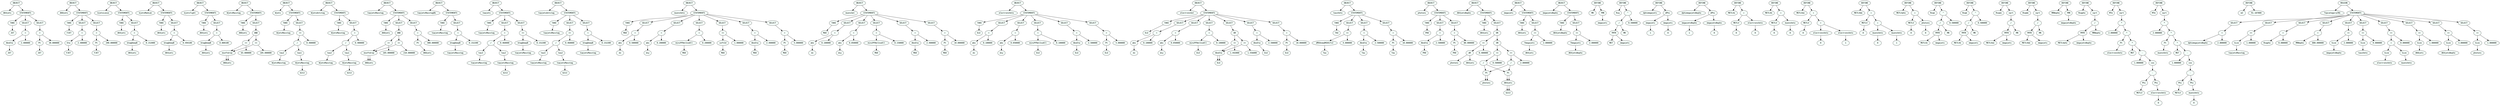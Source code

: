 digraph print {
 ordering = "out"20664 [label="OBJECT", fontname="monospace", style=filled, fillcolor=mintcream];
 20630 [label="AK4jets", fontname="monospace", style=filled, fillcolor=mintcream];
 20664->20630
20665 [label="STATEMENTS", fontname="monospace", style=filled, fillcolor=mintcream];
 20664->20665
20634 [label="TAKE", fontname="monospace", style=filled, fillcolor=mintcream];
 20665->20634
20632 [label="JET", fontname="monospace", style=filled, fillcolor=mintcream];
 20634->20632
20662 [label="SELECT", fontname="monospace", style=filled, fillcolor=mintcream];
 20665->20662
20654 [label="AbsEta", fontname="monospace", style=filled, fillcolor=mintcream];
 20660->20654
20652 [label="JET", fontname="monospace", style=filled, fillcolor=mintcream];
 20654->20652
20660 [label="<", fontname="monospace", style=filled, fillcolor=mintcream];
 20658 [label="2.400000", fontname="monospace", style=filled, fillcolor=mintcream];
 20660->20658
20662->20660
20648 [label="SELECT", fontname="monospace", style=filled, fillcolor=mintcream];
 20665->20648
20640 [label="Pt", fontname="monospace", style=filled, fillcolor=mintcream];
 20646->20640
20638 [label="JET", fontname="monospace", style=filled, fillcolor=mintcream];
 20640->20638
20646 [label=">", fontname="monospace", style=filled, fillcolor=mintcream];
 20644 [label="30.000000", fontname="monospace", style=filled, fillcolor=mintcream];
 20646->20644
20648->20646
ordering = "out"20700 [label="OBJECT", fontname="monospace", style=filled, fillcolor=mintcream];
 20666 [label="AK8jets", fontname="monospace", style=filled, fillcolor=mintcream];
 20700->20666
20701 [label="STATEMENTS", fontname="monospace", style=filled, fillcolor=mintcream];
 20700->20701
20670 [label="TAKE", fontname="monospace", style=filled, fillcolor=mintcream];
 20701->20670
20668 [label="FJET", fontname="monospace", style=filled, fillcolor=mintcream];
 20670->20668
20698 [label="SELECT", fontname="monospace", style=filled, fillcolor=mintcream];
 20701->20698
20690 [label="Eta", fontname="monospace", style=filled, fillcolor=mintcream];
 20696->20690
20688 [label="FJET", fontname="monospace", style=filled, fillcolor=mintcream];
 20690->20688
20696 [label="<", fontname="monospace", style=filled, fillcolor=mintcream];
 20694 [label="2.400000", fontname="monospace", style=filled, fillcolor=mintcream];
 20696->20694
20698->20696
20684 [label="SELECT", fontname="monospace", style=filled, fillcolor=mintcream];
 20701->20684
20676 [label="Pt", fontname="monospace", style=filled, fillcolor=mintcream];
 20682->20676
20674 [label="FJET", fontname="monospace", style=filled, fillcolor=mintcream];
 20676->20674
20682 [label=">", fontname="monospace", style=filled, fillcolor=mintcream];
 20680 [label="200.000000", fontname="monospace", style=filled, fillcolor=mintcream];
 20682->20680
20684->20682
ordering = "out"20722 [label="OBJECT", fontname="monospace", style=filled, fillcolor=mintcream];
 20702 [label="bjetsLoose", fontname="monospace", style=filled, fillcolor=mintcream];
 20722->20702
20723 [label="STATEMENTS", fontname="monospace", style=filled, fillcolor=mintcream];
 20722->20723
20706 [label="TAKE", fontname="monospace", style=filled, fillcolor=mintcream];
 20723->20706
20704 [label="AK4jets", fontname="monospace", style=filled, fillcolor=mintcream];
 20706->20704
20720 [label="SELECT", fontname="monospace", style=filled, fillcolor=mintcream];
 20723->20720
20712 [label="btagDeepB", fontname="monospace", style=filled, fillcolor=mintcream];
 20718->20712
20710 [label="AK4jets", fontname="monospace", style=filled, fillcolor=mintcream];
 20712->20710
20718 [label=">", fontname="monospace", style=filled, fillcolor=mintcream];
 20716 [label="0.152000", fontname="monospace", style=filled, fillcolor=mintcream];
 20718->20716
20720->20718
ordering = "out"20744 [label="OBJECT", fontname="monospace", style=filled, fillcolor=mintcream];
 20724 [label="bjetsMedium", fontname="monospace", style=filled, fillcolor=mintcream];
 20744->20724
20745 [label="STATEMENTS", fontname="monospace", style=filled, fillcolor=mintcream];
 20744->20745
20728 [label="TAKE", fontname="monospace", style=filled, fillcolor=mintcream];
 20745->20728
20726 [label="AK4jets", fontname="monospace", style=filled, fillcolor=mintcream];
 20728->20726
20742 [label="SELECT", fontname="monospace", style=filled, fillcolor=mintcream];
 20745->20742
20734 [label="btagDeepB", fontname="monospace", style=filled, fillcolor=mintcream];
 20740->20734
20732 [label="AK4jets", fontname="monospace", style=filled, fillcolor=mintcream];
 20734->20732
20740 [label=">", fontname="monospace", style=filled, fillcolor=mintcream];
 20738 [label="0.494100", fontname="monospace", style=filled, fillcolor=mintcream];
 20740->20738
20742->20740
ordering = "out"20766 [label="OBJECT", fontname="monospace", style=filled, fillcolor=mintcream];
 20746 [label="bjetsTight", fontname="monospace", style=filled, fillcolor=mintcream];
 20766->20746
20767 [label="STATEMENTS", fontname="monospace", style=filled, fillcolor=mintcream];
 20766->20767
20750 [label="TAKE", fontname="monospace", style=filled, fillcolor=mintcream];
 20767->20750
20748 [label="AK4jets", fontname="monospace", style=filled, fillcolor=mintcream];
 20750->20748
20764 [label="SELECT", fontname="monospace", style=filled, fillcolor=mintcream];
 20767->20764
20756 [label="btagDeepB", fontname="monospace", style=filled, fillcolor=mintcream];
 20762->20756
20754 [label="AK4jets", fontname="monospace", style=filled, fillcolor=mintcream];
 20756->20754
20762 [label=">", fontname="monospace", style=filled, fillcolor=mintcream];
 20760 [label="0.800100", fontname="monospace", style=filled, fillcolor=mintcream];
 20762->20760
20764->20762
ordering = "out"20796 [label="OBJECT", fontname="monospace", style=filled, fillcolor=mintcream];
 20768 [label="WjetsMasstag", fontname="monospace", style=filled, fillcolor=mintcream];
 20796->20768
20797 [label="STATEMENTS", fontname="monospace", style=filled, fillcolor=mintcream];
 20796->20797
20772 [label="TAKE", fontname="monospace", style=filled, fillcolor=mintcream];
 20797->20772
20770 [label="AK8jets", fontname="monospace", style=filled, fillcolor=mintcream];
 20772->20770
20794 [label="SELECT", fontname="monospace", style=filled, fillcolor=mintcream];
 20797->20794
20778 [label="msoftdrop", fontname="monospace", style=filled, fillcolor=mintcream];
 20788->20778
20776 [label="AK8jets", fontname="monospace", style=filled, fillcolor=mintcream];
 20778->20776
20788 [label=">=", fontname="monospace", style=filled, fillcolor=mintcream];
 20782 [label="65.000000", fontname="monospace", style=filled, fillcolor=mintcream];
 20788->20782
20792->20788
20792 [label="AND", fontname="monospace", style=filled, fillcolor=mintcream];
 20778 [label="msoftdrop", fontname="monospace", style=filled, fillcolor=mintcream];
 20790->20778
20776 [label="AK8jets", fontname="monospace", style=filled, fillcolor=mintcream];
 20778->20776
20790 [label="<=", fontname="monospace", style=filled, fillcolor=mintcream];
 20784 [label="105.000000", fontname="monospace", style=filled, fillcolor=mintcream];
 20790->20784
20792->20790
20794->20792
ordering = "out"20828 [label="OBJECT", fontname="monospace", style=filled, fillcolor=mintcream];
 20798 [label="Wjets", fontname="monospace", style=filled, fillcolor=mintcream];
 20828->20798
20829 [label="STATEMENTS", fontname="monospace", style=filled, fillcolor=mintcream];
 20828->20829
20802 [label="TAKE", fontname="monospace", style=filled, fillcolor=mintcream];
 20829->20802
20800 [label="WjetsMasstag", fontname="monospace", style=filled, fillcolor=mintcream];
 20802->20800
20826 [label="SELECT", fontname="monospace", style=filled, fillcolor=mintcream];
 20829->20826
20808 [label="tau2", fontname="monospace", style=filled, fillcolor=mintcream];
 20820->20808
20806 [label="WjetsMasstag", fontname="monospace", style=filled, fillcolor=mintcream];
 20808->20806
20820 [label="/", fontname="monospace", style=filled, fillcolor=mintcream];
 20816 [label="tau1", fontname="monospace", style=filled, fillcolor=mintcream];
 20820->20816
20814 [label="WjetsMasstag", fontname="monospace", style=filled, fillcolor=mintcream];
 20816->20814
20815 [label="6213", fontname="monospace", style=filled, fillcolor=mintcream];
 20814->20815
20824->20820
20824 [label="<=", fontname="monospace", style=filled, fillcolor=mintcream];
 20822 [label="0.400000", fontname="monospace", style=filled, fillcolor=mintcream];
 20824->20822
20826->20824
ordering = "out"20860 [label="OBJECT", fontname="monospace", style=filled, fillcolor=mintcream];
 20830 [label="WjetsAntitag", fontname="monospace", style=filled, fillcolor=mintcream];
 20860->20830
20861 [label="STATEMENTS", fontname="monospace", style=filled, fillcolor=mintcream];
 20860->20861
20834 [label="TAKE", fontname="monospace", style=filled, fillcolor=mintcream];
 20861->20834
20832 [label="WjetsMasstag", fontname="monospace", style=filled, fillcolor=mintcream];
 20834->20832
20858 [label="SELECT", fontname="monospace", style=filled, fillcolor=mintcream];
 20861->20858
20840 [label="tau2", fontname="monospace", style=filled, fillcolor=mintcream];
 20852->20840
20838 [label="WjetsMasstag", fontname="monospace", style=filled, fillcolor=mintcream];
 20840->20838
20852 [label="/", fontname="monospace", style=filled, fillcolor=mintcream];
 20848 [label="tau1", fontname="monospace", style=filled, fillcolor=mintcream];
 20852->20848
20846 [label="WjetsMasstag", fontname="monospace", style=filled, fillcolor=mintcream];
 20848->20846
20847 [label="6213", fontname="monospace", style=filled, fillcolor=mintcream];
 20846->20847
20856->20852
20856 [label=">", fontname="monospace", style=filled, fillcolor=mintcream];
 20854 [label="0.400000", fontname="monospace", style=filled, fillcolor=mintcream];
 20856->20854
20858->20856
ordering = "out"20904 [label="OBJECT", fontname="monospace", style=filled, fillcolor=mintcream];
 20862 [label="topjetsMasstag", fontname="monospace", style=filled, fillcolor=mintcream];
 20904->20862
20905 [label="STATEMENTS", fontname="monospace", style=filled, fillcolor=mintcream];
 20904->20905
20866 [label="TAKE", fontname="monospace", style=filled, fillcolor=mintcream];
 20905->20866
20864 [label="AK8jets", fontname="monospace", style=filled, fillcolor=mintcream];
 20866->20864
20902 [label="SELECT", fontname="monospace", style=filled, fillcolor=mintcream];
 20905->20902
20886 [label="msoftdrop", fontname="monospace", style=filled, fillcolor=mintcream];
 20896->20886
20884 [label="AK8jets", fontname="monospace", style=filled, fillcolor=mintcream];
 20886->20884
20896 [label=">=", fontname="monospace", style=filled, fillcolor=mintcream];
 20890 [label="105.000000", fontname="monospace", style=filled, fillcolor=mintcream];
 20896->20890
20900->20896
20900 [label="AND", fontname="monospace", style=filled, fillcolor=mintcream];
 20886 [label="msoftdrop", fontname="monospace", style=filled, fillcolor=mintcream];
 20898->20886
20884 [label="AK8jets", fontname="monospace", style=filled, fillcolor=mintcream];
 20886->20884
20898 [label="<=", fontname="monospace", style=filled, fillcolor=mintcream];
 20892 [label="210.000000", fontname="monospace", style=filled, fillcolor=mintcream];
 20898->20892
20900->20898
20902->20900
20880 [label="SELECT", fontname="monospace", style=filled, fillcolor=mintcream];
 20905->20880
20872 [label="Pt", fontname="monospace", style=filled, fillcolor=mintcream];
 20878->20872
20870 [label="AK8jets", fontname="monospace", style=filled, fillcolor=mintcream];
 20872->20870
20878 [label=">", fontname="monospace", style=filled, fillcolor=mintcream];
 20876 [label="400.000000", fontname="monospace", style=filled, fillcolor=mintcream];
 20878->20876
20880->20878
ordering = "out"20926 [label="OBJECT", fontname="monospace", style=filled, fillcolor=mintcream];
 20906 [label="topjetsMasstag0b", fontname="monospace", style=filled, fillcolor=mintcream];
 20926->20906
20927 [label="STATEMENTS", fontname="monospace", style=filled, fillcolor=mintcream];
 20926->20927
20910 [label="TAKE", fontname="monospace", style=filled, fillcolor=mintcream];
 20927->20910
20908 [label="topjetsMasstag", fontname="monospace", style=filled, fillcolor=mintcream];
 20910->20908
20924 [label="SELECT", fontname="monospace", style=filled, fillcolor=mintcream];
 20927->20924
20916 [label="btagDeepB", fontname="monospace", style=filled, fillcolor=mintcream];
 20922->20916
20914 [label="topjetsMasstag", fontname="monospace", style=filled, fillcolor=mintcream];
 20916->20914
20922 [label="<", fontname="monospace", style=filled, fillcolor=mintcream];
 20920 [label="0.152200", fontname="monospace", style=filled, fillcolor=mintcream];
 20922->20920
20924->20922
ordering = "out"20972 [label="OBJECT", fontname="monospace", style=filled, fillcolor=mintcream];
 20928 [label="topjets", fontname="monospace", style=filled, fillcolor=mintcream];
 20972->20928
20973 [label="STATEMENTS", fontname="monospace", style=filled, fillcolor=mintcream];
 20972->20973
20932 [label="TAKE", fontname="monospace", style=filled, fillcolor=mintcream];
 20973->20932
20930 [label="topjetsMasstag", fontname="monospace", style=filled, fillcolor=mintcream];
 20932->20930
20970 [label="SELECT", fontname="monospace", style=filled, fillcolor=mintcream];
 20973->20970
20952 [label="tau3", fontname="monospace", style=filled, fillcolor=mintcream];
 20964->20952
20950 [label="topjetsMasstag", fontname="monospace", style=filled, fillcolor=mintcream];
 20952->20950
20964 [label="/", fontname="monospace", style=filled, fillcolor=mintcream];
 20960 [label="tau2", fontname="monospace", style=filled, fillcolor=mintcream];
 20964->20960
20958 [label="topjetsMasstag", fontname="monospace", style=filled, fillcolor=mintcream];
 20960->20958
20959 [label="6213", fontname="monospace", style=filled, fillcolor=mintcream];
 20958->20959
20968->20964
20968 [label="<", fontname="monospace", style=filled, fillcolor=mintcream];
 20966 [label="0.460000", fontname="monospace", style=filled, fillcolor=mintcream];
 20968->20966
20970->20968
20946 [label="SELECT", fontname="monospace", style=filled, fillcolor=mintcream];
 20973->20946
20938 [label="btagDeepB", fontname="monospace", style=filled, fillcolor=mintcream];
 20944->20938
20936 [label="topjetsMasstag", fontname="monospace", style=filled, fillcolor=mintcream];
 20938->20936
20944 [label=">=", fontname="monospace", style=filled, fillcolor=mintcream];
 20942 [label="0.152200", fontname="monospace", style=filled, fillcolor=mintcream];
 20944->20942
20946->20944
ordering = "out"21018 [label="OBJECT", fontname="monospace", style=filled, fillcolor=mintcream];
 20974 [label="topjetsAntitag", fontname="monospace", style=filled, fillcolor=mintcream];
 21018->20974
21019 [label="STATEMENTS", fontname="monospace", style=filled, fillcolor=mintcream];
 21018->21019
20978 [label="TAKE", fontname="monospace", style=filled, fillcolor=mintcream];
 21019->20978
20976 [label="topjetsMasstag", fontname="monospace", style=filled, fillcolor=mintcream];
 20978->20976
21016 [label="SELECT", fontname="monospace", style=filled, fillcolor=mintcream];
 21019->21016
20998 [label="tau3", fontname="monospace", style=filled, fillcolor=mintcream];
 21010->20998
20996 [label="topjetsMasstag", fontname="monospace", style=filled, fillcolor=mintcream];
 20998->20996
21010 [label="/", fontname="monospace", style=filled, fillcolor=mintcream];
 21006 [label="tau2", fontname="monospace", style=filled, fillcolor=mintcream];
 21010->21006
21004 [label="topjetsMasstag", fontname="monospace", style=filled, fillcolor=mintcream];
 21006->21004
21005 [label="6213", fontname="monospace", style=filled, fillcolor=mintcream];
 21004->21005
21014->21010
21014 [label=">=", fontname="monospace", style=filled, fillcolor=mintcream];
 21012 [label="0.460000", fontname="monospace", style=filled, fillcolor=mintcream];
 21014->21012
21016->21014
20992 [label="SELECT", fontname="monospace", style=filled, fillcolor=mintcream];
 21019->20992
20984 [label="btagDeepB", fontname="monospace", style=filled, fillcolor=mintcream];
 20990->20984
20982 [label="topjetsMasstag", fontname="monospace", style=filled, fillcolor=mintcream];
 20984->20982
20990 [label="<", fontname="monospace", style=filled, fillcolor=mintcream];
 20988 [label="0.152200", fontname="monospace", style=filled, fillcolor=mintcream];
 20990->20988
20992->20990
ordering = "out"21118 [label="OBJECT", fontname="monospace", style=filled, fillcolor=mintcream];
 21020 [label="muonsVeto", fontname="monospace", style=filled, fillcolor=mintcream];
 21118->21020
21119 [label="STATEMENTS", fontname="monospace", style=filled, fillcolor=mintcream];
 21118->21119
21024 [label="TAKE", fontname="monospace", style=filled, fillcolor=mintcream];
 21119->21024
21022 [label="MUO", fontname="monospace", style=filled, fillcolor=mintcream];
 21024->21022
21116 [label="SELECT", fontname="monospace", style=filled, fillcolor=mintcream];
 21119->21116
21100 [label="abs", fontname="monospace", style=filled, fillcolor=mintcream];
 21114->21100
21108 [label="dz", fontname="monospace", style=filled, fillcolor=mintcream];
 21100->21108
21114 [label="<", fontname="monospace", style=filled, fillcolor=mintcream];
 21112 [label="0.500000", fontname="monospace", style=filled, fillcolor=mintcream];
 21114->21112
21116->21114
21098 [label="SELECT", fontname="monospace", style=filled, fillcolor=mintcream];
 21119->21098
21082 [label="abs", fontname="monospace", style=filled, fillcolor=mintcream];
 21096->21082
21090 [label="dxy", fontname="monospace", style=filled, fillcolor=mintcream];
 21082->21090
21096 [label="<", fontname="monospace", style=filled, fillcolor=mintcream];
 21094 [label="0.200000", fontname="monospace", style=filled, fillcolor=mintcream];
 21096->21094
21098->21096
21080 [label="SELECT", fontname="monospace", style=filled, fillcolor=mintcream];
 21119->21080
21072 [label="miniPFRelIsoAll", fontname="monospace", style=filled, fillcolor=mintcream];
 21078->21072
21070 [label="MUO", fontname="monospace", style=filled, fillcolor=mintcream];
 21072->21070
21078 [label="<", fontname="monospace", style=filled, fillcolor=mintcream];
 21076 [label="0.200000", fontname="monospace", style=filled, fillcolor=mintcream];
 21078->21076
21080->21078
21066 [label="SELECT", fontname="monospace", style=filled, fillcolor=mintcream];
 21119->21066
21058 [label="softId", fontname="monospace", style=filled, fillcolor=mintcream];
 21064->21058
21056 [label="MUO", fontname="monospace", style=filled, fillcolor=mintcream];
 21058->21056
21064 [label="==", fontname="monospace", style=filled, fillcolor=mintcream];
 21062 [label="1.000000", fontname="monospace", style=filled, fillcolor=mintcream];
 21064->21062
21066->21064
21052 [label="SELECT", fontname="monospace", style=filled, fillcolor=mintcream];
 21119->21052
21044 [label="AbsEta", fontname="monospace", style=filled, fillcolor=mintcream];
 21050->21044
21042 [label="MUO", fontname="monospace", style=filled, fillcolor=mintcream];
 21044->21042
21050 [label="<", fontname="monospace", style=filled, fillcolor=mintcream];
 21048 [label="2.400000", fontname="monospace", style=filled, fillcolor=mintcream];
 21050->21048
21052->21050
21038 [label="SELECT", fontname="monospace", style=filled, fillcolor=mintcream];
 21119->21038
21030 [label="Pt", fontname="monospace", style=filled, fillcolor=mintcream];
 21036->21030
21028 [label="MUO", fontname="monospace", style=filled, fillcolor=mintcream];
 21030->21028
21036 [label=">", fontname="monospace", style=filled, fillcolor=mintcream];
 21034 [label="5.000000", fontname="monospace", style=filled, fillcolor=mintcream];
 21036->21034
21038->21036
ordering = "out"21204 [label="OBJECT", fontname="monospace", style=filled, fillcolor=mintcream];
 21120 [label="muonsSel", fontname="monospace", style=filled, fillcolor=mintcream];
 21204->21120
21205 [label="STATEMENTS", fontname="monospace", style=filled, fillcolor=mintcream];
 21204->21205
21124 [label="TAKE", fontname="monospace", style=filled, fillcolor=mintcream];
 21205->21124
21122 [label="MUO", fontname="monospace", style=filled, fillcolor=mintcream];
 21124->21122
21202 [label="SELECT", fontname="monospace", style=filled, fillcolor=mintcream];
 21205->21202
21186 [label="abs", fontname="monospace", style=filled, fillcolor=mintcream];
 21200->21186
21194 [label="dz", fontname="monospace", style=filled, fillcolor=mintcream];
 21186->21194
21200 [label="<", fontname="monospace", style=filled, fillcolor=mintcream];
 21198 [label="0.100000", fontname="monospace", style=filled, fillcolor=mintcream];
 21200->21198
21202->21200
21184 [label="SELECT", fontname="monospace", style=filled, fillcolor=mintcream];
 21205->21184
21168 [label="abs", fontname="monospace", style=filled, fillcolor=mintcream];
 21182->21168
21176 [label="dxy", fontname="monospace", style=filled, fillcolor=mintcream];
 21168->21176
21182 [label="<", fontname="monospace", style=filled, fillcolor=mintcream];
 21180 [label="0.050000", fontname="monospace", style=filled, fillcolor=mintcream];
 21182->21180
21184->21182
21166 [label="SELECT", fontname="monospace", style=filled, fillcolor=mintcream];
 21205->21166
21158 [label="miniPFRelIsoAll", fontname="monospace", style=filled, fillcolor=mintcream];
 21164->21158
21156 [label="MUO", fontname="monospace", style=filled, fillcolor=mintcream];
 21158->21156
21164 [label="<", fontname="monospace", style=filled, fillcolor=mintcream];
 21162 [label="0.150000", fontname="monospace", style=filled, fillcolor=mintcream];
 21164->21162
21166->21164
21152 [label="SELECT", fontname="monospace", style=filled, fillcolor=mintcream];
 21205->21152
21144 [label="AbsEta", fontname="monospace", style=filled, fillcolor=mintcream];
 21150->21144
21142 [label="MUO", fontname="monospace", style=filled, fillcolor=mintcream];
 21144->21142
21150 [label="<", fontname="monospace", style=filled, fillcolor=mintcream];
 21148 [label="2.400000", fontname="monospace", style=filled, fillcolor=mintcream];
 21150->21148
21152->21150
21138 [label="SELECT", fontname="monospace", style=filled, fillcolor=mintcream];
 21205->21138
21130 [label="Pt", fontname="monospace", style=filled, fillcolor=mintcream];
 21136->21130
21128 [label="MUO", fontname="monospace", style=filled, fillcolor=mintcream];
 21130->21128
21136 [label=">", fontname="monospace", style=filled, fillcolor=mintcream];
 21134 [label="10.000000", fontname="monospace", style=filled, fillcolor=mintcream];
 21136->21134
21138->21136
ordering = "out"21290 [label="OBJECT", fontname="monospace", style=filled, fillcolor=mintcream];
 21206 [label="electronsVeto", fontname="monospace", style=filled, fillcolor=mintcream];
 21290->21206
21291 [label="STATEMENTS", fontname="monospace", style=filled, fillcolor=mintcream];
 21290->21291
21210 [label="TAKE", fontname="monospace", style=filled, fillcolor=mintcream];
 21291->21210
21208 [label="ELE", fontname="monospace", style=filled, fillcolor=mintcream];
 21210->21208
21288 [label="SELECT", fontname="monospace", style=filled, fillcolor=mintcream];
 21291->21288
21272 [label="abs", fontname="monospace", style=filled, fillcolor=mintcream];
 21286->21272
21280 [label="dz", fontname="monospace", style=filled, fillcolor=mintcream];
 21272->21280
21286 [label="<", fontname="monospace", style=filled, fillcolor=mintcream];
 21284 [label="0.100000", fontname="monospace", style=filled, fillcolor=mintcream];
 21286->21284
21288->21286
21270 [label="SELECT", fontname="monospace", style=filled, fillcolor=mintcream];
 21291->21270
21254 [label="abs", fontname="monospace", style=filled, fillcolor=mintcream];
 21268->21254
21262 [label="dxy", fontname="monospace", style=filled, fillcolor=mintcream];
 21254->21262
21268 [label="<", fontname="monospace", style=filled, fillcolor=mintcream];
 21266 [label="0.050000", fontname="monospace", style=filled, fillcolor=mintcream];
 21268->21266
21270->21268
21252 [label="SELECT", fontname="monospace", style=filled, fillcolor=mintcream];
 21291->21252
21244 [label="miniPFRelIsoAll", fontname="monospace", style=filled, fillcolor=mintcream];
 21250->21244
21242 [label="ELE", fontname="monospace", style=filled, fillcolor=mintcream];
 21244->21242
21250 [label="<", fontname="monospace", style=filled, fillcolor=mintcream];
 21248 [label="0.100000", fontname="monospace", style=filled, fillcolor=mintcream];
 21250->21248
21252->21250
21238 [label="SELECT", fontname="monospace", style=filled, fillcolor=mintcream];
 21291->21238
21230 [label="AbsEta", fontname="monospace", style=filled, fillcolor=mintcream];
 21236->21230
21228 [label="ELE", fontname="monospace", style=filled, fillcolor=mintcream];
 21230->21228
21236 [label="<", fontname="monospace", style=filled, fillcolor=mintcream];
 21234 [label="2.500000", fontname="monospace", style=filled, fillcolor=mintcream];
 21236->21234
21238->21236
21224 [label="SELECT", fontname="monospace", style=filled, fillcolor=mintcream];
 21291->21224
21216 [label="Pt", fontname="monospace", style=filled, fillcolor=mintcream];
 21222->21216
21214 [label="ELE", fontname="monospace", style=filled, fillcolor=mintcream];
 21216->21214
21222 [label=">", fontname="monospace", style=filled, fillcolor=mintcream];
 21220 [label="5.000000", fontname="monospace", style=filled, fillcolor=mintcream];
 21222->21220
21224->21222
ordering = "out"21398 [label="OBJECT", fontname="monospace", style=filled, fillcolor=mintcream];
 21292 [label="electronsSel", fontname="monospace", style=filled, fillcolor=mintcream];
 21398->21292
21399 [label="STATEMENTS", fontname="monospace", style=filled, fillcolor=mintcream];
 21398->21399
21296 [label="TAKE", fontname="monospace", style=filled, fillcolor=mintcream];
 21399->21296
21294 [label="ELE", fontname="monospace", style=filled, fillcolor=mintcream];
 21296->21294
21396 [label="SELECT", fontname="monospace", style=filled, fillcolor=mintcream];
 21399->21396
21380 [label="abs", fontname="monospace", style=filled, fillcolor=mintcream];
 21394->21380
21388 [label="dz", fontname="monospace", style=filled, fillcolor=mintcream];
 21380->21388
21394 [label="<", fontname="monospace", style=filled, fillcolor=mintcream];
 21392 [label="0.100000", fontname="monospace", style=filled, fillcolor=mintcream];
 21394->21392
21396->21394
21378 [label="SELECT", fontname="monospace", style=filled, fillcolor=mintcream];
 21399->21378
21362 [label="abs", fontname="monospace", style=filled, fillcolor=mintcream];
 21376->21362
21370 [label="dxy", fontname="monospace", style=filled, fillcolor=mintcream];
 21362->21370
21376 [label="<", fontname="monospace", style=filled, fillcolor=mintcream];
 21374 [label="0.050000", fontname="monospace", style=filled, fillcolor=mintcream];
 21376->21374
21378->21376
21360 [label="SELECT", fontname="monospace", style=filled, fillcolor=mintcream];
 21399->21360
21352 [label="miniPFRelIsoAll", fontname="monospace", style=filled, fillcolor=mintcream];
 21358->21352
21350 [label="ELE", fontname="monospace", style=filled, fillcolor=mintcream];
 21352->21350
21358 [label="<", fontname="monospace", style=filled, fillcolor=mintcream];
 21356 [label="0.100000", fontname="monospace", style=filled, fillcolor=mintcream];
 21358->21356
21360->21358
21346 [label="SELECT", fontname="monospace", style=filled, fillcolor=mintcream];
 21399->21346
21330 [label="AbsEta", fontname="monospace", style=filled, fillcolor=mintcream];
 21340->21330
21328 [label="ELE", fontname="monospace", style=filled, fillcolor=mintcream];
 21330->21328
21340 [label="<=", fontname="monospace", style=filled, fillcolor=mintcream];
 21334 [label="1.442000", fontname="monospace", style=filled, fillcolor=mintcream];
 21340->21334
21344->21340
21344 [label="OR", fontname="monospace", style=filled, fillcolor=mintcream];
 21330 [label="AbsEta", fontname="monospace", style=filled, fillcolor=mintcream];
 21342->21330
21328 [label="ELE", fontname="monospace", style=filled, fillcolor=mintcream];
 21330->21328
21342 [label=">=", fontname="monospace", style=filled, fillcolor=mintcream];
 21336 [label="1.556000", fontname="monospace", style=filled, fillcolor=mintcream];
 21342->21336
21344->21342
21346->21344
21324 [label="SELECT", fontname="monospace", style=filled, fillcolor=mintcream];
 21399->21324
21316 [label="AbsEta", fontname="monospace", style=filled, fillcolor=mintcream];
 21322->21316
21314 [label="ELE", fontname="monospace", style=filled, fillcolor=mintcream];
 21316->21314
21322 [label="<", fontname="monospace", style=filled, fillcolor=mintcream];
 21320 [label="2.500000", fontname="monospace", style=filled, fillcolor=mintcream];
 21322->21320
21324->21322
21310 [label="SELECT", fontname="monospace", style=filled, fillcolor=mintcream];
 21399->21310
21302 [label="Pt", fontname="monospace", style=filled, fillcolor=mintcream];
 21308->21302
21300 [label="ELE", fontname="monospace", style=filled, fillcolor=mintcream];
 21302->21300
21308 [label=">", fontname="monospace", style=filled, fillcolor=mintcream];
 21306 [label="10.000000", fontname="monospace", style=filled, fillcolor=mintcream];
 21308->21306
21310->21308
ordering = "out"21448 [label="OBJECT", fontname="monospace", style=filled, fillcolor=mintcream];
 21400 [label="tausVeto", fontname="monospace", style=filled, fillcolor=mintcream];
 21448->21400
21449 [label="STATEMENTS", fontname="monospace", style=filled, fillcolor=mintcream];
 21448->21449
21404 [label="TAKE", fontname="monospace", style=filled, fillcolor=mintcream];
 21449->21404
21402 [label="TAU", fontname="monospace", style=filled, fillcolor=mintcream];
 21404->21402
21446 [label="SELECT", fontname="monospace", style=filled, fillcolor=mintcream];
 21449->21446
21438 [label="dMVAnewDM2017v2", fontname="monospace", style=filled, fillcolor=mintcream];
 21444->21438
21436 [label="Tau", fontname="monospace", style=filled, fillcolor=mintcream];
 21438->21436
21444 [label=">=", fontname="monospace", style=filled, fillcolor=mintcream];
 21442 [label="4.000000", fontname="monospace", style=filled, fillcolor=mintcream];
 21444->21442
21446->21444
21432 [label="SELECT", fontname="monospace", style=filled, fillcolor=mintcream];
 21449->21432
21424 [label="AbsEta", fontname="monospace", style=filled, fillcolor=mintcream];
 21430->21424
21422 [label="Tau", fontname="monospace", style=filled, fillcolor=mintcream];
 21424->21422
21430 [label="<", fontname="monospace", style=filled, fillcolor=mintcream];
 21428 [label="2.500000", fontname="monospace", style=filled, fillcolor=mintcream];
 21430->21428
21432->21430
21418 [label="SELECT", fontname="monospace", style=filled, fillcolor=mintcream];
 21449->21418
21410 [label="Pt", fontname="monospace", style=filled, fillcolor=mintcream];
 21416->21410
21408 [label="Tau", fontname="monospace", style=filled, fillcolor=mintcream];
 21410->21408
21416 [label=">", fontname="monospace", style=filled, fillcolor=mintcream];
 21414 [label="18.000000", fontname="monospace", style=filled, fillcolor=mintcream];
 21416->21414
21418->21416
ordering = "out"21484 [label="OBJECT", fontname="monospace", style=filled, fillcolor=mintcream];
 21450 [label="photons", fontname="monospace", style=filled, fillcolor=mintcream];
 21484->21450
21485 [label="STATEMENTS", fontname="monospace", style=filled, fillcolor=mintcream];
 21484->21485
21454 [label="TAKE", fontname="monospace", style=filled, fillcolor=mintcream];
 21485->21454
21452 [label="PHO", fontname="monospace", style=filled, fillcolor=mintcream];
 21454->21452
21482 [label="SELECT", fontname="monospace", style=filled, fillcolor=mintcream];
 21485->21482
21474 [label="AbsEta", fontname="monospace", style=filled, fillcolor=mintcream];
 21480->21474
21472 [label="PHO", fontname="monospace", style=filled, fillcolor=mintcream];
 21474->21472
21480 [label="<", fontname="monospace", style=filled, fillcolor=mintcream];
 21478 [label="2.500000", fontname="monospace", style=filled, fillcolor=mintcream];
 21480->21478
21482->21480
21468 [label="SELECT", fontname="monospace", style=filled, fillcolor=mintcream];
 21485->21468
21460 [label="Pt", fontname="monospace", style=filled, fillcolor=mintcream];
 21466->21460
21458 [label="PHO", fontname="monospace", style=filled, fillcolor=mintcream];
 21460->21458
21466 [label=">", fontname="monospace", style=filled, fillcolor=mintcream];
 21464 [label="80.000000", fontname="monospace", style=filled, fillcolor=mintcream];
 21466->21464
21468->21466
ordering = "out"21546 [label="OBJECT", fontname="monospace", style=filled, fillcolor=mintcream];
 21486 [label="AK4jetsNopho", fontname="monospace", style=filled, fillcolor=mintcream];
 21546->21486
21547 [label="STATEMENTS", fontname="monospace", style=filled, fillcolor=mintcream];
 21546->21547
21490 [label="TAKE", fontname="monospace", style=filled, fillcolor=mintcream];
 21547->21490
21488 [label="AK4jets", fontname="monospace", style=filled, fillcolor=mintcream];
 21490->21488
21544 [label="SELECT", fontname="monospace", style=filled, fillcolor=mintcream];
 21547->21544
21492 [label="dR", fontname="monospace", style=filled, fillcolor=mintcream];
 21506->21492
21500 [label="photons", fontname="monospace", style=filled, fillcolor=mintcream];
 21492->21500
21496 [label="AK4jets", fontname="monospace", style=filled, fillcolor=mintcream];
 21492->21496
21506 [label=">=", fontname="monospace", style=filled, fillcolor=mintcream];
 21504 [label="0.400000", fontname="monospace", style=filled, fillcolor=mintcream];
 21506->21504
21542->21506
21542 [label="OR", fontname="monospace", style=filled, fillcolor=mintcream];
 21512 [label="Pt", fontname="monospace", style=filled, fillcolor=mintcream];
 21530->21512
21510 [label="photons", fontname="monospace", style=filled, fillcolor=mintcream];
 21512->21510
21530 [label="/", fontname="monospace", style=filled, fillcolor=mintcream];
 21520 [label="Pt", fontname="monospace", style=filled, fillcolor=mintcream];
 21530->21520
21518 [label="AK4jets", fontname="monospace", style=filled, fillcolor=mintcream];
 21520->21518
21519 [label="6213", fontname="monospace", style=filled, fillcolor=mintcream];
 21518->21519
21536->21530
21536 [label="<=", fontname="monospace", style=filled, fillcolor=mintcream];
 21526 [label="0.500000", fontname="monospace", style=filled, fillcolor=mintcream];
 21536->21526
21540->21536
21540 [label="OR", fontname="monospace", style=filled, fillcolor=mintcream];
 21512 [label="Pt", fontname="monospace", style=filled, fillcolor=mintcream];
 21524->21512
21510 [label="photons", fontname="monospace", style=filled, fillcolor=mintcream];
 21512->21510
21524 [label="/", fontname="monospace", style=filled, fillcolor=mintcream];
 21520 [label="Pt", fontname="monospace", style=filled, fillcolor=mintcream];
 21524->21520
21518 [label="AK4jets", fontname="monospace", style=filled, fillcolor=mintcream];
 21520->21518
21519 [label="6213", fontname="monospace", style=filled, fillcolor=mintcream];
 21518->21519
21538->21524
21538 [label=">=", fontname="monospace", style=filled, fillcolor=mintcream];
 21528 [label="2.000000", fontname="monospace", style=filled, fillcolor=mintcream];
 21538->21528
21540->21538
21542->21540
21544->21542
ordering = "out"21566 [label="OBJECT", fontname="monospace", style=filled, fillcolor=mintcream];
 21548 [label="megajets", fontname="monospace", style=filled, fillcolor=mintcream];
 21566->21548
21567 [label="STATEMENTS", fontname="monospace", style=filled, fillcolor=mintcream];
 21566->21567
21552 [label="TAKE", fontname="monospace", style=filled, fillcolor=mintcream];
 21567->21552
21550 [label="AK4jets", fontname="monospace", style=filled, fillcolor=mintcream];
 21552->21550
21564 [label="SELECT", fontname="monospace", style=filled, fillcolor=mintcream];
 21567->21564
21554 [label="fmegajets", fontname="monospace", style=filled, fillcolor=mintcream];
 21562->21554
21556 [label="AK4jets", fontname="monospace", style=filled, fillcolor=mintcream];
 21554->21556
21562 [label="==", fontname="monospace", style=filled, fillcolor=mintcream];
 21560 [label="2.000000", fontname="monospace", style=filled, fillcolor=mintcream];
 21562->21560
21564->21562
ordering = "out"21586 [label="OBJECT", fontname="monospace", style=filled, fillcolor=mintcream];
 21568 [label="megajetsNopho", fontname="monospace", style=filled, fillcolor=mintcream];
 21586->21568
21587 [label="STATEMENTS", fontname="monospace", style=filled, fillcolor=mintcream];
 21586->21587
21572 [label="TAKE", fontname="monospace", style=filled, fillcolor=mintcream];
 21587->21572
21570 [label="AK4jetsNopho", fontname="monospace", style=filled, fillcolor=mintcream];
 21572->21570
21584 [label="SELECT", fontname="monospace", style=filled, fillcolor=mintcream];
 21587->21584
21574 [label="fmegajets", fontname="monospace", style=filled, fillcolor=mintcream];
 21582->21574
21576 [label="AK4jetsNopho", fontname="monospace", style=filled, fillcolor=mintcream];
 21574->21576
21582 [label="==", fontname="monospace", style=filled, fillcolor=mintcream];
 21580 [label="2.000000", fontname="monospace", style=filled, fillcolor=mintcream];
 21582->21580
21584->21582
ordering = "out"21596 [label="DEFINE", fontname="monospace", style=filled, fillcolor=mintcream];
 21588 [label="MR", fontname="monospace", style=filled, fillcolor=mintcream];
 21596->21588
21590 [label="fMR", fontname="monospace", style=filled, fillcolor=mintcream];
 21596->21590
21592 [label="megajets", fontname="monospace", style=filled, fillcolor=mintcream];
 21590->21592
ordering = "out"21616 [label="DEFINE", fontname="monospace", style=filled, fillcolor=mintcream];
 21598 [label="Rsq", fontname="monospace", style=filled, fillcolor=mintcream];
 21616->21598
21600 [label="fMTR", fontname="monospace", style=filled, fillcolor=mintcream];
 21610->21600
21604 [label="MET", fontname="monospace", style=filled, fillcolor=mintcream];
 21600->21604
21602 [label="megajets", fontname="monospace", style=filled, fillcolor=mintcream];
 21600->21602
21610 [label="/", fontname="monospace", style=filled, fillcolor=mintcream];
 21608 [label="MR", fontname="monospace", style=filled, fillcolor=mintcream];
 21610->21608
21614->21610
21614 [label="^", fontname="monospace", style=filled, fillcolor=mintcream];
 21612 [label="0.500000", fontname="monospace", style=filled, fillcolor=mintcream];
 21614->21612
21616->21614
ordering = "out"21632 [label="DEFINE", fontname="monospace", style=filled, fillcolor=mintcream];
 21618 [label="dphimegajets", fontname="monospace", style=filled, fillcolor=mintcream];
 21632->21618
21620 [label="dPhi", fontname="monospace", style=filled, fillcolor=mintcream];
 21632->21620
21628 [label="megajets", fontname="monospace", style=filled, fillcolor=mintcream];
 21620->21628
21629 [label="1", fontname="monospace", style=filled, fillcolor=mintcream];
 21628->21629
21624 [label="megajets", fontname="monospace", style=filled, fillcolor=mintcream];
 21620->21624
21625 [label="0", fontname="monospace", style=filled, fillcolor=mintcream];
 21624->21625
ordering = "out"21648 [label="DEFINE", fontname="monospace", style=filled, fillcolor=mintcream];
 21634 [label="dphimegajetsNopho", fontname="monospace", style=filled, fillcolor=mintcream];
 21648->21634
21636 [label="dPhi", fontname="monospace", style=filled, fillcolor=mintcream];
 21648->21636
21644 [label="megajetsNopho", fontname="monospace", style=filled, fillcolor=mintcream];
 21636->21644
21645 [label="1", fontname="monospace", style=filled, fillcolor=mintcream];
 21644->21645
21640 [label="megajetsNopho", fontname="monospace", style=filled, fillcolor=mintcream];
 21636->21640
21641 [label="0", fontname="monospace", style=filled, fillcolor=mintcream];
 21640->21641
ordering = "out"21662 [label="DEFINE", fontname="monospace", style=filled, fillcolor=mintcream];
 21650 [label="METLVe", fontname="monospace", style=filled, fillcolor=mintcream];
 21662->21650
21654 [label="METLV", fontname="monospace", style=filled, fillcolor=mintcream];
 21660->21654
21655 [label="0", fontname="monospace", style=filled, fillcolor=mintcream];
 21654->21655
21660 [label="+", fontname="monospace", style=filled, fillcolor=mintcream];
 21658 [label="electronsVeto", fontname="monospace", style=filled, fillcolor=mintcream];
 21660->21658
21659 [label="0", fontname="monospace", style=filled, fillcolor=mintcream];
 21658->21659
21662->21660
ordering = "out"21676 [label="DEFINE", fontname="monospace", style=filled, fillcolor=mintcream];
 21664 [label="METLVm", fontname="monospace", style=filled, fillcolor=mintcream];
 21676->21664
21668 [label="METLV", fontname="monospace", style=filled, fillcolor=mintcream];
 21674->21668
21669 [label="0", fontname="monospace", style=filled, fillcolor=mintcream];
 21668->21669
21674 [label="+", fontname="monospace", style=filled, fillcolor=mintcream];
 21672 [label="muonsVeto", fontname="monospace", style=filled, fillcolor=mintcream];
 21674->21672
21673 [label="0", fontname="monospace", style=filled, fillcolor=mintcream];
 21672->21673
21676->21674
ordering = "out"21696 [label="DEFINE", fontname="monospace", style=filled, fillcolor=mintcream];
 21678 [label="METLVee", fontname="monospace", style=filled, fillcolor=mintcream];
 21696->21678
21682 [label="METLV", fontname="monospace", style=filled, fillcolor=mintcream];
 21694->21682
21683 [label="0", fontname="monospace", style=filled, fillcolor=mintcream];
 21682->21683
21694 [label="+", fontname="monospace", style=filled, fillcolor=mintcream];
 21686 [label="electronsVeto", fontname="monospace", style=filled, fillcolor=mintcream];
 21692->21686
21687 [label="0", fontname="monospace", style=filled, fillcolor=mintcream];
 21686->21687
21692 [label="+", fontname="monospace", style=filled, fillcolor=mintcream];
 21690 [label="electronsVeto", fontname="monospace", style=filled, fillcolor=mintcream];
 21692->21690
21691 [label="1", fontname="monospace", style=filled, fillcolor=mintcream];
 21690->21691
21694->21692
21696->21694
ordering = "out"21716 [label="DEFINE", fontname="monospace", style=filled, fillcolor=mintcream];
 21698 [label="METLVmm", fontname="monospace", style=filled, fillcolor=mintcream];
 21716->21698
21702 [label="METLV", fontname="monospace", style=filled, fillcolor=mintcream];
 21714->21702
21703 [label="0", fontname="monospace", style=filled, fillcolor=mintcream];
 21702->21703
21714 [label="+", fontname="monospace", style=filled, fillcolor=mintcream];
 21706 [label="muonsVeto", fontname="monospace", style=filled, fillcolor=mintcream];
 21712->21706
21707 [label="0", fontname="monospace", style=filled, fillcolor=mintcream];
 21706->21707
21712 [label="+", fontname="monospace", style=filled, fillcolor=mintcream];
 21710 [label="muonsVeto", fontname="monospace", style=filled, fillcolor=mintcream];
 21712->21710
21711 [label="1", fontname="monospace", style=filled, fillcolor=mintcream];
 21710->21711
21714->21712
21716->21714
ordering = "out"21730 [label="DEFINE", fontname="monospace", style=filled, fillcolor=mintcream];
 21718 [label="METLVpho", fontname="monospace", style=filled, fillcolor=mintcream];
 21730->21718
21722 [label="METLV", fontname="monospace", style=filled, fillcolor=mintcream];
 21728->21722
21723 [label="0", fontname="monospace", style=filled, fillcolor=mintcream];
 21722->21723
21728 [label="+", fontname="monospace", style=filled, fillcolor=mintcream];
 21726 [label="photons", fontname="monospace", style=filled, fillcolor=mintcream];
 21728->21726
21727 [label="0", fontname="monospace", style=filled, fillcolor=mintcream];
 21726->21727
21730->21728
ordering = "out"21750 [label="DEFINE", fontname="monospace", style=filled, fillcolor=mintcream];
 21732 [label="Rsqe", fontname="monospace", style=filled, fillcolor=mintcream];
 21750->21732
21734 [label="fMTR", fontname="monospace", style=filled, fillcolor=mintcream];
 21744->21734
21738 [label="METLVe", fontname="monospace", style=filled, fillcolor=mintcream];
 21734->21738
21736 [label="megajets", fontname="monospace", style=filled, fillcolor=mintcream];
 21734->21736
21744 [label="/", fontname="monospace", style=filled, fillcolor=mintcream];
 21742 [label="MR", fontname="monospace", style=filled, fillcolor=mintcream];
 21744->21742
21748->21744
21748 [label="^", fontname="monospace", style=filled, fillcolor=mintcream];
 21746 [label="0.500000", fontname="monospace", style=filled, fillcolor=mintcream];
 21748->21746
21750->21748
ordering = "out"21770 [label="DEFINE", fontname="monospace", style=filled, fillcolor=mintcream];
 21752 [label="Rsqm", fontname="monospace", style=filled, fillcolor=mintcream];
 21770->21752
21754 [label="fMTR", fontname="monospace", style=filled, fillcolor=mintcream];
 21764->21754
21758 [label="METLVm", fontname="monospace", style=filled, fillcolor=mintcream];
 21754->21758
21756 [label="megajets", fontname="monospace", style=filled, fillcolor=mintcream];
 21754->21756
21764 [label="/", fontname="monospace", style=filled, fillcolor=mintcream];
 21762 [label="MR", fontname="monospace", style=filled, fillcolor=mintcream];
 21764->21762
21768->21764
21768 [label="^", fontname="monospace", style=filled, fillcolor=mintcream];
 21766 [label="0.500000", fontname="monospace", style=filled, fillcolor=mintcream];
 21768->21766
21770->21768
ordering = "out"21790 [label="DEFINE", fontname="monospace", style=filled, fillcolor=mintcream];
 21772 [label="Rsqee", fontname="monospace", style=filled, fillcolor=mintcream];
 21790->21772
21774 [label="sqrt", fontname="monospace", style=filled, fillcolor=mintcream];
 21790->21774
21776 [label="fMTR", fontname="monospace", style=filled, fillcolor=mintcream];
 21786->21776
21780 [label="METLVee", fontname="monospace", style=filled, fillcolor=mintcream];
 21776->21780
21778 [label="megajets", fontname="monospace", style=filled, fillcolor=mintcream];
 21776->21778
21786 [label="/", fontname="monospace", style=filled, fillcolor=mintcream];
 21784 [label="MR", fontname="monospace", style=filled, fillcolor=mintcream];
 21786->21784
21774->21786
ordering = "out"21810 [label="DEFINE", fontname="monospace", style=filled, fillcolor=mintcream];
 21792 [label="Rsqmm", fontname="monospace", style=filled, fillcolor=mintcream];
 21810->21792
21794 [label="sqrt", fontname="monospace", style=filled, fillcolor=mintcream];
 21810->21794
21796 [label="fMTR", fontname="monospace", style=filled, fillcolor=mintcream];
 21806->21796
21800 [label="METLVmm", fontname="monospace", style=filled, fillcolor=mintcream];
 21796->21800
21798 [label="megajets", fontname="monospace", style=filled, fillcolor=mintcream];
 21796->21798
21806 [label="/", fontname="monospace", style=filled, fillcolor=mintcream];
 21804 [label="MR", fontname="monospace", style=filled, fillcolor=mintcream];
 21806->21804
21794->21806
ordering = "out"21820 [label="DEFINE", fontname="monospace", style=filled, fillcolor=mintcream];
 21812 [label="MRNopho", fontname="monospace", style=filled, fillcolor=mintcream];
 21820->21812
21814 [label="fMR", fontname="monospace", style=filled, fillcolor=mintcream];
 21820->21814
21816 [label="megajetsNopho", fontname="monospace", style=filled, fillcolor=mintcream];
 21814->21816
ordering = "out"21840 [label="DEFINE", fontname="monospace", style=filled, fillcolor=mintcream];
 21822 [label="Rsqpho", fontname="monospace", style=filled, fillcolor=mintcream];
 21840->21822
21824 [label="sqrt", fontname="monospace", style=filled, fillcolor=mintcream];
 21840->21824
21826 [label="fMTR", fontname="monospace", style=filled, fillcolor=mintcream];
 21836->21826
21830 [label="METLVpho", fontname="monospace", style=filled, fillcolor=mintcream];
 21826->21830
21828 [label="megajetsNopho", fontname="monospace", style=filled, fillcolor=mintcream];
 21826->21828
21836 [label="/", fontname="monospace", style=filled, fillcolor=mintcream];
 21834 [label="MRNopho", fontname="monospace", style=filled, fillcolor=mintcream];
 21836->21834
21824->21836
ordering = "out"21892 [label="DEFINE", fontname="monospace", style=filled, fillcolor=mintcream];
 21842 [label="MTe", fontname="monospace", style=filled, fillcolor=mintcream];
 21892->21842
21844 [label="sqrt", fontname="monospace", style=filled, fillcolor=mintcream];
 21892->21844
21846 [label="2.000000", fontname="monospace", style=filled, fillcolor=mintcream];
 21888->21846
21888 [label="*", fontname="monospace", style=filled, fillcolor=mintcream];
 21852 [label="Pt", fontname="monospace", style=filled, fillcolor=mintcream];
 21886->21852
21850 [label="electronsVeto", fontname="monospace", style=filled, fillcolor=mintcream];
 21852->21850
21886 [label="*", fontname="monospace", style=filled, fillcolor=mintcream];
 21856 [label="MET", fontname="monospace", style=filled, fillcolor=mintcream];
 21884->21856
21884 [label="*", fontname="monospace", style=filled, fillcolor=mintcream];
 21858 [label="1.000000", fontname="monospace", style=filled, fillcolor=mintcream];
 21882->21858
21882 [label="-", fontname="monospace", style=filled, fillcolor=mintcream];
 21860 [label="cos", fontname="monospace", style=filled, fillcolor=mintcream];
 21882->21860
21866 [label="Phi", fontname="monospace", style=filled, fillcolor=mintcream];
 21878->21866
21864 [label="METLV", fontname="monospace", style=filled, fillcolor=mintcream];
 21866->21864
21878 [label="-", fontname="monospace", style=filled, fillcolor=mintcream];
 21874 [label="Phi", fontname="monospace", style=filled, fillcolor=mintcream];
 21878->21874
21872 [label="electronsVeto", fontname="monospace", style=filled, fillcolor=mintcream];
 21874->21872
21873 [label="0", fontname="monospace", style=filled, fillcolor=mintcream];
 21872->21873
21860->21878
21884->21882
21886->21884
21888->21886
21844->21888
ordering = "out"21944 [label="DEFINE", fontname="monospace", style=filled, fillcolor=mintcream];
 21894 [label="MTm", fontname="monospace", style=filled, fillcolor=mintcream];
 21944->21894
21896 [label="sqrt", fontname="monospace", style=filled, fillcolor=mintcream];
 21944->21896
21898 [label="2.000000", fontname="monospace", style=filled, fillcolor=mintcream];
 21940->21898
21940 [label="*", fontname="monospace", style=filled, fillcolor=mintcream];
 21904 [label="Pt", fontname="monospace", style=filled, fillcolor=mintcream];
 21938->21904
21902 [label="muonsVeto", fontname="monospace", style=filled, fillcolor=mintcream];
 21904->21902
21938 [label="*", fontname="monospace", style=filled, fillcolor=mintcream];
 21908 [label="MET", fontname="monospace", style=filled, fillcolor=mintcream];
 21936->21908
21936 [label="*", fontname="monospace", style=filled, fillcolor=mintcream];
 21910 [label="1.000000", fontname="monospace", style=filled, fillcolor=mintcream];
 21934->21910
21934 [label="-", fontname="monospace", style=filled, fillcolor=mintcream];
 21912 [label="cos", fontname="monospace", style=filled, fillcolor=mintcream];
 21934->21912
21918 [label="Phi", fontname="monospace", style=filled, fillcolor=mintcream];
 21930->21918
21916 [label="METLV", fontname="monospace", style=filled, fillcolor=mintcream];
 21918->21916
21930 [label="-", fontname="monospace", style=filled, fillcolor=mintcream];
 21926 [label="Phi", fontname="monospace", style=filled, fillcolor=mintcream];
 21930->21926
21924 [label="muonsVeto", fontname="monospace", style=filled, fillcolor=mintcream];
 21926->21924
21925 [label="0", fontname="monospace", style=filled, fillcolor=mintcream];
 21924->21925
21912->21930
21936->21934
21938->21936
21940->21938
21896->21940
ordering = "out"21950 [label="DEFINE", fontname="monospace", style=filled, fillcolor=mintcream];
 21946 [label="mZ", fontname="monospace", style=filled, fillcolor=mintcream];
 21950->21946
21948 [label="91.187000", fontname="monospace", style=filled, fillcolor=mintcream];
 21950->21948
ordering = "out"22070 [label="REGION", fontname="monospace", style=filled, fillcolor=mintcream];
 21952 [label="TopcategoryCRG", fontname="monospace", style=filled, fillcolor=mintcream];
 22070->21952
22071 [label="STATEMENTS", fontname="monospace", style=filled, fillcolor=mintcream];
 22070->22071
22068 [label="SELECT", fontname="monospace", style=filled, fillcolor=mintcream];
 22071->22068
22062 [label="dphimegajetsNopho", fontname="monospace", style=filled, fillcolor=mintcream];
 22066->22062
22066 [label="<", fontname="monospace", style=filled, fillcolor=mintcream];
 22064 [label="2.800000", fontname="monospace", style=filled, fillcolor=mintcream];
 22066->22064
22068->22066
22060 [label="SELECT", fontname="monospace", style=filled, fillcolor=mintcream];
 22071->22060
22050 [label="Size", fontname="monospace", style=filled, fillcolor=mintcream];
 22058->22050
22052 [label="topjetsMasstag", fontname="monospace", style=filled, fillcolor=mintcream];
 22050->22052
22058 [label=">=", fontname="monospace", style=filled, fillcolor=mintcream];
 22056 [label="1.000000", fontname="monospace", style=filled, fillcolor=mintcream];
 22058->22056
22060->22058
22048 [label="SELECT", fontname="monospace", style=filled, fillcolor=mintcream];
 22071->22048
22042 [label="Rsqpho", fontname="monospace", style=filled, fillcolor=mintcream];
 22046->22042
22046 [label=">", fontname="monospace", style=filled, fillcolor=mintcream];
 22044 [label="0.080000", fontname="monospace", style=filled, fillcolor=mintcream];
 22046->22044
22048->22046
22040 [label="SELECT", fontname="monospace", style=filled, fillcolor=mintcream];
 22071->22040
22034 [label="MRNopho", fontname="monospace", style=filled, fillcolor=mintcream];
 22038->22034
22038 [label=">", fontname="monospace", style=filled, fillcolor=mintcream];
 22036 [label="800.000000", fontname="monospace", style=filled, fillcolor=mintcream];
 22038->22036
22040->22038
22032 [label="SELECT", fontname="monospace", style=filled, fillcolor=mintcream];
 22071->22032
22022 [label="Size", fontname="monospace", style=filled, fillcolor=mintcream];
 22030->22022
22024 [label="megajetsNopho", fontname="monospace", style=filled, fillcolor=mintcream];
 22022->22024
22030 [label="==", fontname="monospace", style=filled, fillcolor=mintcream];
 22028 [label="2.000000", fontname="monospace", style=filled, fillcolor=mintcream];
 22030->22028
22032->22030
22020 [label="SELECT", fontname="monospace", style=filled, fillcolor=mintcream];
 22071->22020
22010 [label="Size", fontname="monospace", style=filled, fillcolor=mintcream];
 22018->22010
22012 [label="tausVeto", fontname="monospace", style=filled, fillcolor=mintcream];
 22010->22012
22018 [label="==", fontname="monospace", style=filled, fillcolor=mintcream];
 22016 [label="0.000000", fontname="monospace", style=filled, fillcolor=mintcream];
 22018->22016
22020->22018
22008 [label="SELECT", fontname="monospace", style=filled, fillcolor=mintcream];
 22071->22008
21990 [label="Size", fontname="monospace", style=filled, fillcolor=mintcream];
 22002->21990
21992 [label="electronsVeto", fontname="monospace", style=filled, fillcolor=mintcream];
 21990->21992
22002 [label="+", fontname="monospace", style=filled, fillcolor=mintcream];
 21996 [label="Size", fontname="monospace", style=filled, fillcolor=mintcream];
 22002->21996
21998 [label="muonsVeto", fontname="monospace", style=filled, fillcolor=mintcream];
 21996->21998
22006->22002
22006 [label="==", fontname="monospace", style=filled, fillcolor=mintcream];
 22004 [label="0.000000", fontname="monospace", style=filled, fillcolor=mintcream];
 22006->22004
22008->22006
21988 [label="SELECT", fontname="monospace", style=filled, fillcolor=mintcream];
 22071->21988
21978 [label="Size", fontname="monospace", style=filled, fillcolor=mintcream];
 21986->21978
21980 [label="AK8jets", fontname="monospace", style=filled, fillcolor=mintcream];
 21978->21980
21986 [label=">=", fontname="monospace", style=filled, fillcolor=mintcream];
 21984 [label="1.000000", fontname="monospace", style=filled, fillcolor=mintcream];
 21986->21984
21988->21986
21976 [label="SELECT", fontname="monospace", style=filled, fillcolor=mintcream];
 22071->21976
21966 [label="Size", fontname="monospace", style=filled, fillcolor=mintcream];
 21974->21966
21968 [label="AK4jetsNopho", fontname="monospace", style=filled, fillcolor=mintcream];
 21966->21968
21974 [label=">=", fontname="monospace", style=filled, fillcolor=mintcream];
 21972 [label="3.000000", fontname="monospace", style=filled, fillcolor=mintcream];
 21974->21972
21976->21974
21964 [label="SELECT", fontname="monospace", style=filled, fillcolor=mintcream];
 22071->21964
21954 [label="Size", fontname="monospace", style=filled, fillcolor=mintcream];
 21962->21954
21956 [label="photons", fontname="monospace", style=filled, fillcolor=mintcream];
 21954->21956
21962 [label="==", fontname="monospace", style=filled, fillcolor=mintcream];
 21960 [label="1.000000", fontname="monospace", style=filled, fillcolor=mintcream];
 21962->21960
21964->21962
}
 